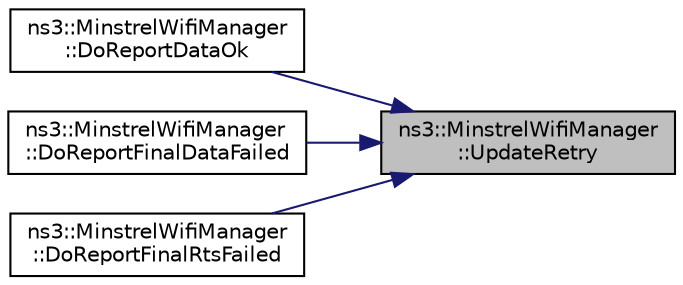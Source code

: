 digraph "ns3::MinstrelWifiManager::UpdateRetry"
{
 // LATEX_PDF_SIZE
  edge [fontname="Helvetica",fontsize="10",labelfontname="Helvetica",labelfontsize="10"];
  node [fontname="Helvetica",fontsize="10",shape=record];
  rankdir="RL";
  Node1 [label="ns3::MinstrelWifiManager\l::UpdateRetry",height=0.2,width=0.4,color="black", fillcolor="grey75", style="filled", fontcolor="black",tooltip="Update the number of retries and reset accordingly."];
  Node1 -> Node2 [dir="back",color="midnightblue",fontsize="10",style="solid",fontname="Helvetica"];
  Node2 [label="ns3::MinstrelWifiManager\l::DoReportDataOk",height=0.2,width=0.4,color="black", fillcolor="white", style="filled",URL="$classns3_1_1_minstrel_wifi_manager.html#ac572feb982d6c6db570c6b242378d87e",tooltip="This method is a pure virtual method that must be implemented by the sub-class."];
  Node1 -> Node3 [dir="back",color="midnightblue",fontsize="10",style="solid",fontname="Helvetica"];
  Node3 [label="ns3::MinstrelWifiManager\l::DoReportFinalDataFailed",height=0.2,width=0.4,color="black", fillcolor="white", style="filled",URL="$classns3_1_1_minstrel_wifi_manager.html#a6761121418977e63b958cac8c0ac698a",tooltip="This method is a pure virtual method that must be implemented by the sub-class."];
  Node1 -> Node4 [dir="back",color="midnightblue",fontsize="10",style="solid",fontname="Helvetica"];
  Node4 [label="ns3::MinstrelWifiManager\l::DoReportFinalRtsFailed",height=0.2,width=0.4,color="black", fillcolor="white", style="filled",URL="$classns3_1_1_minstrel_wifi_manager.html#af8adb24106e052258af3b82c829c1157",tooltip="This method is a pure virtual method that must be implemented by the sub-class."];
}
